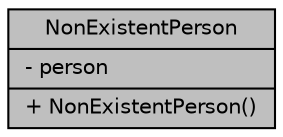 digraph "NonExistentPerson"
{
 // LATEX_PDF_SIZE
  edge [fontname="Helvetica",fontsize="10",labelfontname="Helvetica",labelfontsize="10"];
  node [fontname="Helvetica",fontsize="10",shape=record];
  Node1 [label="{NonExistentPerson\n|- person\l|+ NonExistentPerson()\l}",height=0.2,width=0.4,color="black", fillcolor="grey75", style="filled", fontcolor="black",tooltip=" "];
}
